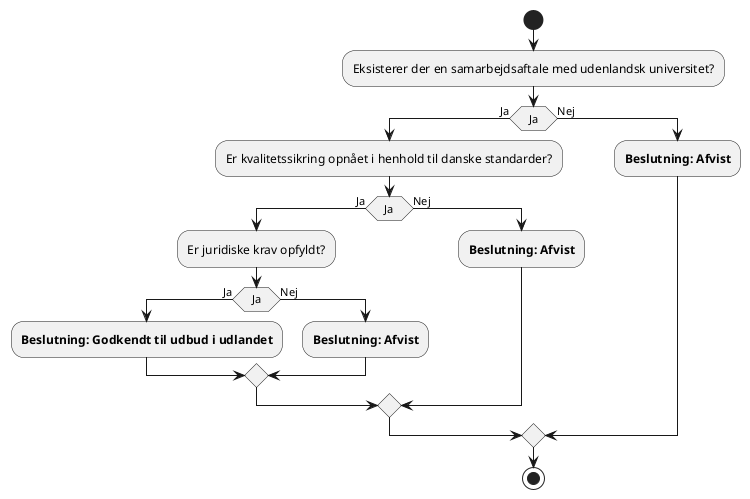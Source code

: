 @startuml Afsnit: §3a, stk. 1-6 - Beslutning: Udbud af uddannelser i udlandet
start
:Eksisterer der en samarbejdsaftale med udenlandsk universitet?;
if (Ja) then (Ja)
  :Er kvalitetssikring opnået i henhold til danske standarder?;
  if (Ja) then (Ja)
    :Er juridiske krav opfyldt?;
    if (Ja) then (Ja)
      :**Beslutning: Godkendt til udbud i udlandet**;
    else (Nej)
      :**Beslutning: Afvist**;
    endif
  else (Nej)
    :**Beslutning: Afvist**;
  endif
else (Nej)
  :**Beslutning: Afvist**;
endif
stop
@enduml
